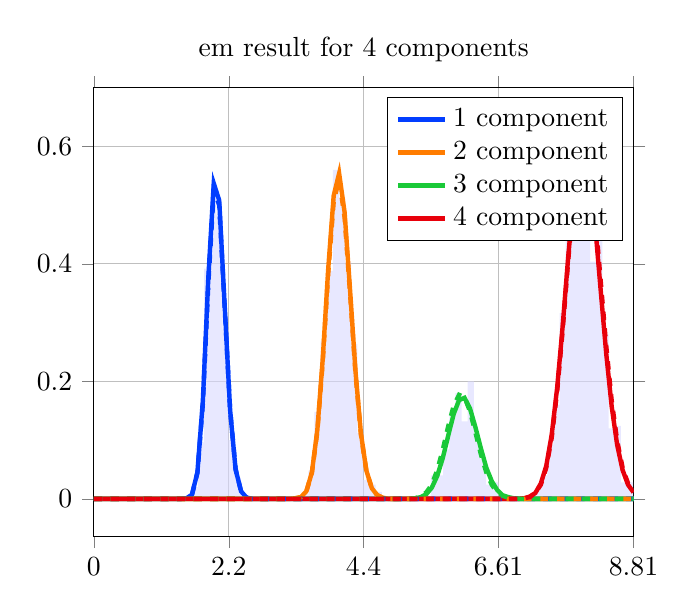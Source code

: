 \begin{tikzpicture}
\begin{axis}[title={em result for 4 components}, yticklabel style={/pgf/number format/fixed,
            /pgf/number format/precision=3}, grid={major}, yminorgrids={true}, tick align={outside}, xtick={0.0,2.202,4.403,6.605,8.807}, xmin={0.0}, xmax={8.807}, scaled y ticks={false}]
    \addplot[ybar interval, fill={blue!15}, forget plot, opacity={0.6}, draw={none}, bar width={5.0e-6}]
        table[row sep={\\}]
        {
            \\
            1.5  0.004  \\
            1.6  0.02  \\
            1.7  0.096  \\
            1.8  0.392  \\
            1.9  0.516  \\
            2.0  0.484  \\
            2.1  0.288  \\
            2.2  0.1  \\
            2.3  0.036  \\
            2.4  0.004  \\
            2.5  0.004  \\
            2.6  0.0  \\
            2.7  0.0  \\
            2.8  0.0  \\
            2.9  0.0  \\
            3.0  0.0  \\
            3.1  0.0  \\
            3.2  0.0  \\
            3.3  0.0  \\
            3.4  0.008  \\
            3.5  0.048  \\
            3.6  0.148  \\
            3.7  0.268  \\
            3.8  0.388  \\
            3.9  0.56  \\
            4.0  0.512  \\
            4.1  0.404  \\
            4.2  0.264  \\
            4.3  0.112  \\
            4.4  0.032  \\
            4.5  0.024  \\
            4.6  0.012  \\
            4.7  0.0  \\
            4.8  0.0  \\
            4.9  0.0  \\
            5.0  0.0  \\
            5.1  0.0  \\
            5.2  0.004  \\
            5.3  0.0  \\
            5.4  0.004  \\
            5.5  0.04  \\
            5.6  0.04  \\
            5.7  0.084  \\
            5.8  0.148  \\
            5.9  0.18  \\
            6.0  0.132  \\
            6.1  0.2  \\
            6.2  0.104  \\
            6.3  0.068  \\
            6.4  0.024  \\
            6.5  0.028  \\
            6.6  0.004  \\
            6.7  0.0  \\
            6.8  0.0  \\
            6.9  0.004  \\
            7.0  0.004  \\
            7.1  0.0  \\
            7.2  0.016  \\
            7.3  0.04  \\
            7.4  0.092  \\
            7.5  0.16  \\
            7.6  0.316  \\
            7.7  0.472  \\
            7.8  0.5  \\
            7.9  0.636  \\
            8.0  0.536  \\
            8.1  0.404  \\
            8.2  0.452  \\
            8.3  0.28  \\
            8.4  0.12  \\
            8.5  0.124  \\
            8.6  0.028  \\
            8.7  0.028  \\
            8.8  0.004  \\
            8.9  0.0  \\
        }
        ;
    \addplot[style={{ultra thick}}, color={rgb,1:red,0.008;green,0.243;blue,1.0}]
        table[row sep={\\}]
        {
            \\
            0.0  0.0  \\
            0.089  3.255e-187  \\
            0.178  4.264e-131  \\
            0.267  7.072e-100  \\
            0.356  7.511e-79  \\
            0.445  2.072e-63  \\
            0.534  1.675e-51  \\
            0.623  4.94e-42  \\
            0.712  2.393e-34  \\
            0.801  5.026e-28  \\
            0.89  8.878e-23  \\
            0.979  2.117e-18  \\
            1.067  9.655e-15  \\
            1.156  1.098e-11  \\
            1.245  3.829e-9  \\
            1.334  4.817e-7  \\
            1.423  2.494e-5  \\
            1.512  0.001  \\
            1.601  0.007  \\
            1.69  0.045  \\
            1.779  0.167  \\
            1.868  0.376  \\
            1.957  0.537  \\
            2.046  0.508  \\
            2.135  0.329  \\
            2.224  0.151  \\
            2.313  0.05  \\
            2.402  0.013  \\
            2.491  0.002  \\
            2.58  0.0  \\
            2.669  3.996e-5  \\
            2.758  3.699e-6  \\
            2.847  2.783e-7  \\
            2.936  1.723e-8  \\
            3.024  8.885e-10  \\
            3.113  3.856e-11  \\
            3.202  1.422e-12  \\
            3.291  4.495e-14  \\
            3.38  1.229e-15  \\
            3.469  2.926e-17  \\
            3.558  6.11e-19  \\
            3.647  1.127e-20  \\
            3.736  1.845e-22  \\
            3.825  2.698e-24  \\
            3.914  3.543e-26  \\
            4.003  4.198e-28  \\
            4.092  4.507e-30  \\
            4.181  4.404e-32  \\
            4.27  3.932e-34  \\
            4.359  3.219e-36  \\
            4.448  2.426e-38  \\
            4.537  1.688e-40  \\
            4.626  1.088e-42  \\
            4.715  6.515e-45  \\
            4.804  3.633e-47  \\
            4.893  1.892e-49  \\
            4.982  9.228e-52  \\
            5.07  4.223e-54  \\
            5.159  1.817e-56  \\
            5.248  7.372e-59  \\
            5.337  2.824e-61  \\
            5.426  1.023e-63  \\
            5.515  3.516e-66  \\
            5.604  1.147e-68  \\
            5.693  3.557e-71  \\
            5.782  1.051e-73  \\
            5.871  2.962e-76  \\
            5.96  7.976e-79  \\
            6.049  2.054e-81  \\
            6.138  5.067e-84  \\
            6.227  1.199e-86  \\
            6.316  2.723e-89  \\
            6.405  5.946e-92  \\
            6.494  1.249e-94  \\
            6.583  2.528e-97  \\
            6.672  4.934e-100  \\
            6.761  9.294e-103  \\
            6.85  1.691e-105  \\
            6.939  2.976e-108  \\
            7.027  5.068e-111  \\
            7.116  8.359e-114  \\
            7.205  1.336e-116  \\
            7.294  2.073e-119  \\
            7.383  3.121e-122  \\
            7.472  4.565e-125  \\
            7.561  6.492e-128  \\
            7.65  8.98e-131  \\
            7.739  1.209e-133  \\
            7.828  1.586e-136  \\
            7.917  2.027e-139  \\
            8.006  2.527e-142  \\
            8.095  3.073e-145  \\
            8.184  3.649e-148  \\
            8.273  4.231e-151  \\
            8.362  4.795e-154  \\
            8.451  5.313e-157  \\
            8.54  5.758e-160  \\
            8.629  6.106e-163  \\
            8.718  6.34e-166  \\
            8.807  6.448e-169  \\
        }
        ;
    \addlegendentry {1 component}
    \addplot[style={{ultra thick}}, color={rgb,1:red,1.0;green,0.486;blue,0.0}]
        table[row sep={\\}]
        {
            \\
            0.0  0.0  \\
            0.089  0.0  \\
            0.178  0.0  \\
            0.267  9.03e-308  \\
            0.356  8.184e-262  \\
            0.445  4.942e-227  \\
            0.534  2.545e-199  \\
            0.623  1.734e-176  \\
            0.712  3.175e-157  \\
            0.801  1.09e-140  \\
            0.89  2.639e-126  \\
            0.979  1.162e-113  \\
            1.067  1.871e-102  \\
            1.156  1.871e-92  \\
            1.245  1.755e-83  \\
            1.334  2.141e-75  \\
            1.423  4.423e-68  \\
            1.512  1.919e-61  \\
            1.601  2.089e-55  \\
            1.69  6.633e-50  \\
            1.779  6.967e-45  \\
            1.868  2.697e-40  \\
            1.957  4.224e-36  \\
            2.046  2.899e-32  \\
            2.135  9.358e-29  \\
            2.224  1.511e-25  \\
            2.313  1.288e-22  \\
            2.402  6.086e-20  \\
            2.491  1.663e-17  \\
            2.58  2.733e-15  \\
            2.669  2.794e-13  \\
            2.758  1.833e-11  \\
            2.847  7.943e-10  \\
            2.936  2.331e-8  \\
            3.024  4.743e-7  \\
            3.113  6.834e-6  \\
            3.202  7.11e-5  \\
            3.291  0.001  \\
            3.38  0.003  \\
            3.469  0.013  \\
            3.558  0.045  \\
            3.647  0.117  \\
            3.736  0.239  \\
            3.825  0.392  \\
            3.914  0.516  \\
            4.003  0.554  \\
            4.092  0.488  \\
            4.181  0.356  \\
            4.27  0.217  \\
            4.359  0.111  \\
            4.448  0.048  \\
            4.537  0.018  \\
            4.626  0.006  \\
            4.715  0.002  \\
            4.804  0.0  \\
            4.893  7.616e-5  \\
            4.982  1.383e-5  \\
            5.07  2.211e-6  \\
            5.159  3.128e-7  \\
            5.248  3.929e-8  \\
            5.337  4.402e-9  \\
            5.426  4.414e-10  \\
            5.515  3.976e-11  \\
            5.604  3.229e-12  \\
            5.693  2.372e-13  \\
            5.782  1.58e-14  \\
            5.871  9.581e-16  \\
            5.96  5.301e-17  \\
            6.049  2.683e-18  \\
            6.138  1.246e-19  \\
            6.227  5.322e-21  \\
            6.316  2.096e-22  \\
            6.405  7.623e-24  \\
            6.494  2.568e-25  \\
            6.583  8.025e-27  \\
            6.672  2.332e-28  \\
            6.761  6.313e-30  \\
            6.85  1.595e-31  \\
            6.939  3.767e-33  \\
            7.027  8.334e-35  \\
            7.116  1.73e-36  \\
            7.205  3.373e-38  \\
            7.294  6.189e-40  \\
            7.383  1.07e-41  \\
            7.472  1.747e-43  \\
            7.561  2.694e-45  \\
            7.65  3.932e-47  \\
            7.739  5.438e-49  \\
            7.828  7.134e-51  \\
            7.917  8.89e-53  \\
            8.006  1.053e-54  \\
            8.095  1.188e-56  \\
            8.184  1.277e-58  \\
            8.273  1.31e-60  \\
            8.362  1.283e-62  \\
            8.451  1.201e-64  \\
            8.54  1.076e-66  \\
            8.629  9.225e-69  \\
            8.718  7.584e-71  \\
            8.807  5.981e-73  \\
        }
        ;
    \addlegendentry {2 component}
    \addplot[style={{ultra thick}}, color={rgb,1:red,0.102;green,0.788;blue,0.22}]
        table[row sep={\\}]
        {
            \\
            0.0  0.0  \\
            0.089  0.0  \\
            0.178  0.0  \\
            0.267  0.0  \\
            0.356  0.0  \\
            0.445  0.0  \\
            0.534  0.0  \\
            0.623  0.0  \\
            0.712  0.0  \\
            0.801  7.786e-301  \\
            0.89  2.895e-277  \\
            0.979  2.612e-256  \\
            1.067  1.632e-237  \\
            1.156  1.567e-220  \\
            1.245  4.299e-205  \\
            1.334  5.503e-191  \\
            1.423  4.884e-178  \\
            1.512  4.155e-166  \\
            1.601  4.43e-155  \\
            1.69  7.41e-145  \\
            1.779  2.352e-135  \\
            1.868  1.666e-126  \\
            1.957  3.03e-118  \\
            2.046  1.595e-110  \\
            2.135  2.703e-103  \\
            2.224  1.618e-96  \\
            2.313  3.708e-90  \\
            2.402  3.501e-84  \\
            2.491  1.452e-78  \\
            2.58  2.804e-73  \\
            2.669  2.655e-68  \\
            2.758  1.291e-63  \\
            2.847  3.364e-59  \\
            2.936  4.883e-55  \\
            3.024  4.087e-51  \\
            3.113  2.037e-47  \\
            3.202  6.222e-44  \\
            3.291  1.197e-40  \\
            3.38  1.486e-37  \\
            3.469  1.219e-34  \\
            3.558  6.737e-32  \\
            3.647  2.561e-29  \\
            3.736  6.816e-27  \\
            3.825  1.291e-24  \\
            3.914  1.769e-22  \\
            4.003  1.779e-20  \\
            4.092  1.33e-18  \\
            4.181  7.496e-17  \\
            4.27  3.22e-15  \\
            4.359  1.066e-13  \\
            4.448  2.751e-12  \\
            4.537  5.585e-11  \\
            4.626  9.004e-10  \\
            4.715  1.163e-8  \\
            4.804  1.214e-7  \\
            4.893  1.032e-6  \\
            4.982  7.192e-6  \\
            5.07  4.141e-5  \\
            5.159  0.0  \\
            5.248  0.001  \\
            5.337  0.003  \\
            5.426  0.008  \\
            5.515  0.019  \\
            5.604  0.039  \\
            5.693  0.069  \\
            5.782  0.107  \\
            5.871  0.144  \\
            5.96  0.168  \\
            6.049  0.172  \\
            6.138  0.154  \\
            6.227  0.122  \\
            6.316  0.086  \\
            6.405  0.053  \\
            6.494  0.03  \\
            6.583  0.015  \\
            6.672  0.006  \\
            6.761  0.003  \\
            6.85  0.001  \\
            6.939  0.0  \\
            7.027  8.956e-5  \\
            7.116  2.398e-5  \\
            7.205  5.849e-6  \\
            7.294  1.302e-6  \\
            7.383  2.651e-7  \\
            7.472  4.948e-8  \\
            7.561  8.483e-9  \\
            7.65  1.339e-9  \\
            7.739  1.948e-10  \\
            7.828  2.619e-11  \\
            7.917  3.259e-12  \\
            8.006  3.761e-13  \\
            8.095  4.029e-14  \\
            8.184  4.016e-15  \\
            8.273  3.729e-16  \\
            8.362  3.231e-17  \\
            8.451  2.616e-18  \\
            8.54  1.982e-19  \\
            8.629  1.407e-20  \\
            8.718  9.371e-22  \\
            8.807  5.865e-23  \\
        }
        ;
    \addlegendentry {3 component}
    \addplot[style={{ultra thick}}, color={rgb,1:red,0.91;green,0.0;blue,0.043}]
        table[row sep={\\}]
        {
            \\
            0.0  0.0  \\
            0.089  0.0  \\
            0.178  0.0  \\
            0.267  0.0  \\
            0.356  0.0  \\
            0.445  0.0  \\
            0.534  0.0  \\
            0.623  0.0  \\
            0.712  0.0  \\
            0.801  0.0  \\
            0.89  0.0  \\
            0.979  0.0  \\
            1.067  0.0  \\
            1.156  0.0  \\
            1.245  0.0  \\
            1.334  0.0  \\
            1.423  3.938e-314  \\
            1.512  5.832e-297  \\
            1.601  5.415e-281  \\
            1.69  4.252e-266  \\
            1.779  3.639e-252  \\
            1.868  4.214e-239  \\
            1.957  7.954e-227  \\
            2.046  2.876e-215  \\
            2.135  2.293e-204  \\
            2.224  4.559e-194  \\
            2.313  2.522e-184  \\
            2.402  4.275e-175  \\
            2.491  2.419e-166  \\
            2.58  4.938e-158  \\
            2.669  3.895e-150  \\
            2.758  1.264e-142  \\
            2.847  1.785e-135  \\
            2.936  1.155e-128  \\
            3.024  3.585e-122  \\
            3.113  5.574e-116  \\
            3.202  4.512e-110  \\
            3.291  1.972e-104  \\
            3.38  4.805e-99  \\
            3.469  6.731e-94  \\
            3.558  5.575e-89  \\
            3.647  2.802e-84  \\
            3.736  8.755e-80  \\
            3.825  1.739e-75  \\
            3.914  2.241e-71  \\
            4.003  1.911e-67  \\
            4.092  1.099e-63  \\
            4.181  4.328e-60  \\
            4.27  1.188e-56  \\
            4.359  2.303e-53  \\
            4.448  3.202e-50  \\
            4.537  3.234e-47  \\
            4.626  2.402e-44  \\
            4.715  1.327e-41  \\
            4.804  5.52e-39  \\
            4.893  1.745e-36  \\
            4.982  4.236e-34  \\
            5.07  7.969e-32  \\
            5.159  1.172e-29  \\
            5.248  1.36e-27  \\
            5.337  1.254e-25  \\
            5.426  9.261e-24  \\
            5.515  5.517e-22  \\
            5.604  2.67e-20  \\
            5.693  1.056e-18  \\
            5.782  3.439e-17  \\
            5.871  9.266e-16  \\
            5.96  2.078e-14  \\
            6.049  3.901e-13  \\
            6.138  6.16e-12  \\
            6.227  8.224e-11  \\
            6.316  9.328e-10  \\
            6.405  9.029e-9  \\
            6.494  7.491e-8  \\
            6.583  5.349e-7  \\
            6.672  3.301e-6  \\
            6.761  1.767e-5  \\
            6.85  8.24e-5  \\
            6.939  0.0  \\
            7.027  0.001  \\
            7.116  0.004  \\
            7.205  0.01  \\
            7.294  0.026  \\
            7.383  0.056  \\
            7.472  0.109  \\
            7.561  0.189  \\
            7.65  0.293  \\
            7.739  0.409  \\
            7.828  0.512  \\
            7.917  0.579  \\
            8.006  0.593  \\
            8.095  0.549  \\
            8.184  0.462  \\
            8.273  0.353  \\
            8.362  0.247  \\
            8.451  0.157  \\
            8.54  0.092  \\
            8.629  0.049  \\
            8.718  0.024  \\
            8.807  0.011  \\
        }
        ;
    \addlegendentry {4 component}
    \addplot[style={{ultra thick, dashed}}, color={rgb,1:red,0.008;green,0.243;blue,1.0}]
        table[row sep={\\}]
        {
            \\
            0.0  0.0  \\
            0.089  5.097e-187  \\
            0.178  5.61e-131  \\
            0.267  8.469e-100  \\
            0.356  8.46e-79  \\
            0.445  2.234e-63  \\
            0.534  1.75e-51  \\
            0.623  5.036e-42  \\
            0.712  2.394e-34  \\
            0.801  4.957e-28  \\
            0.89  8.664e-23  \\
            0.979  2.049e-18  \\
            1.067  9.294e-15  \\
            1.156  1.053e-11  \\
            1.245  3.665e-9  \\
            1.334  4.607e-7  \\
            1.423  2.387e-5  \\
            1.512  0.001  \\
            1.601  0.007  \\
            1.69  0.044  \\
            1.779  0.162  \\
            1.868  0.366  \\
            1.957  0.525  \\
            2.046  0.5  \\
            2.135  0.326  \\
            2.224  0.151  \\
            2.313  0.051  \\
            2.402  0.013  \\
            2.491  0.002  \\
            2.58  0.0  \\
            2.669  4.16e-5  \\
            2.758  3.887e-6  \\
            2.847  2.953e-7  \\
            2.936  1.847e-8  \\
            3.024  9.618e-10  \\
            3.113  4.217e-11  \\
            3.202  1.572e-12  \\
            3.291  5.024e-14  \\
            3.38  1.389e-15  \\
            3.469  3.344e-17  \\
            3.558  7.063e-19  \\
            3.647  1.318e-20  \\
            3.736  2.183e-22  \\
            3.825  3.232e-24  \\
            3.914  4.295e-26  \\
            4.003  5.151e-28  \\
            4.092  5.6e-30  \\
            4.181  5.54e-32  \\
            4.27  5.009e-34  \\
            4.359  4.154e-36  \\
            4.448  3.171e-38  \\
            4.537  2.235e-40  \\
            4.626  1.46e-42  \\
            4.715  8.856e-45  \\
            4.804  5.005e-47  \\
            4.893  2.642e-49  \\
            4.982  1.306e-51  \\
            5.07  6.057e-54  \\
            5.159  2.643e-56  \\
            5.248  1.087e-58  \\
            5.337  4.221e-61  \\
            5.426  1.551e-63  \\
            5.515  5.404e-66  \\
            5.604  1.787e-68  \\
            5.693  5.623e-71  \\
            5.782  1.685e-73  \\
            5.871  4.818e-76  \\
            5.96  1.316e-78  \\
            6.049  3.438e-81  \\
            6.138  8.604e-84  \\
            6.227  2.065e-86  \\
            6.316  4.76e-89  \\
            6.405  1.054e-91  \\
            6.494  2.248e-94  \\
            6.583  4.617e-97  \\
            6.672  9.145e-100  \\
            6.761  1.748e-102  \\
            6.85  3.229e-105  \\
            6.939  5.767e-108  \\
            7.027  9.969e-111  \\
            7.116  1.669e-113  \\
            7.205  2.709e-116  \\
            7.294  4.265e-119  \\
            7.383  6.52e-122  \\
            7.472  9.683e-125  \\
            7.561  1.398e-127  \\
            7.65  1.963e-130  \\
            7.739  2.685e-133  \\
            7.828  3.575e-136  \\
            7.917  4.641e-139  \\
            8.006  5.874e-142  \\
            8.095  7.255e-145  \\
            8.184  8.748e-148  \\
            8.273  1.03e-150  \\
            8.362  1.186e-153  \\
            8.451  1.334e-156  \\
            8.54  1.469e-159  \\
            8.629  1.582e-162  \\
            8.718  1.669e-165  \\
            8.807  1.724e-168  \\
        }
        ;
    \addplot[style={{ultra thick, dashed}}, color={rgb,1:red,1.0;green,0.486;blue,0.0}]
        table[row sep={\\}]
        {
            \\
            0.0  0.0  \\
            0.089  0.0  \\
            0.178  0.0  \\
            0.267  5.407e-308  \\
            0.356  5.251e-262  \\
            0.445  3.342e-227  \\
            0.534  1.795e-199  \\
            0.623  1.266e-176  \\
            0.712  2.388e-157  \\
            0.801  8.406e-141  \\
            0.89  2.082e-126  \\
            0.979  9.353e-114  \\
            1.067  1.532e-102  \\
            1.156  1.556e-92  \\
            1.245  1.481e-83  \\
            1.334  1.83e-75  \\
            1.423  3.826e-68  \\
            1.512  1.678e-61  \\
            1.601  1.845e-55  \\
            1.69  5.911e-50  \\
            1.779  6.261e-45  \\
            1.868  2.443e-40  \\
            1.957  3.853e-36  \\
            2.046  2.662e-32  \\
            2.135  8.646e-29  \\
            2.224  1.404e-25  \\
            2.313  1.203e-22  \\
            2.402  5.712e-20  \\
            2.491  1.568e-17  \\
            2.58  2.588e-15  \\
            2.669  2.656e-13  \\
            2.758  1.749e-11  \\
            2.847  7.605e-10  \\
            2.936  2.239e-8  \\
            3.024  4.568e-7  \\
            3.113  6.6e-6  \\
            3.202  6.883e-5  \\
            3.291  0.001  \\
            3.38  0.003  \\
            3.469  0.013  \\
            3.558  0.044  \\
            3.647  0.114  \\
            3.736  0.234  \\
            3.825  0.384  \\
            3.914  0.506  \\
            4.003  0.544  \\
            4.092  0.479  \\
            4.181  0.35  \\
            4.27  0.213  \\
            4.359  0.109  \\
            4.448  0.047  \\
            4.537  0.018  \\
            4.626  0.006  \\
            4.715  0.002  \\
            4.804  0.0  \\
            4.893  7.505e-5  \\
            4.982  1.363e-5  \\
            5.07  2.178e-6  \\
            5.159  3.08e-7  \\
            5.248  3.867e-8  \\
            5.337  4.33e-9  \\
            5.426  4.34e-10  \\
            5.515  3.907e-11  \\
            5.604  3.171e-12  \\
            5.693  2.327e-13  \\
            5.782  1.549e-14  \\
            5.871  9.386e-16  \\
            5.96  5.188e-17  \\
            6.049  2.624e-18  \\
            6.138  1.217e-19  \\
            6.227  5.193e-21  \\
            6.316  2.042e-22  \\
            6.405  7.42e-24  \\
            6.494  2.496e-25  \\
            6.583  7.791e-27  \\
            6.672  2.261e-28  \\
            6.761  6.112e-30  \\
            6.85  1.542e-31  \\
            6.939  3.637e-33  \\
            7.027  8.034e-35  \\
            7.116  1.665e-36  \\
            7.205  3.241e-38  \\
            7.294  5.937e-40  \\
            7.383  1.025e-41  \\
            7.472  1.67e-43  \\
            7.561  2.571e-45  \\
            7.65  3.746e-47  \\
            7.739  5.171e-49  \\
            7.828  6.772e-51  \\
            7.917  8.423e-53  \\
            8.006  9.961e-55  \\
            8.095  1.121e-56  \\
            8.184  1.203e-58  \\
            8.273  1.231e-60  \\
            8.362  1.203e-62  \\
            8.451  1.124e-64  \\
            8.54  1.005e-66  \\
            8.629  8.599e-69  \\
            8.718  7.054e-71  \\
            8.807  5.551e-73  \\
        }
        ;
    \addplot[style={{ultra thick, dashed}}, color={rgb,1:red,0.102;green,0.788;blue,0.22}]
        table[row sep={\\}]
        {
            \\
            0.0  0.0  \\
            0.089  0.0  \\
            0.178  0.0  \\
            0.267  0.0  \\
            0.356  0.0  \\
            0.445  0.0  \\
            0.534  0.0  \\
            0.623  0.0  \\
            0.712  0.0  \\
            0.801  1.234e-299  \\
            0.89  4.334e-276  \\
            0.979  3.696e-255  \\
            1.067  2.187e-236  \\
            1.156  1.991e-219  \\
            1.245  5.181e-204  \\
            1.334  6.296e-190  \\
            1.423  5.309e-177  \\
            1.512  4.293e-165  \\
            1.601  4.353e-154  \\
            1.69  6.929e-144  \\
            1.779  2.094e-134  \\
            1.868  1.413e-125  \\
            1.957  2.447e-117  \\
            2.046  1.228e-109  \\
            2.135  1.983e-102  \\
            2.224  1.131e-95  \\
            2.313  2.473e-89  \\
            2.402  2.228e-83  \\
            2.491  8.817e-78  \\
            2.58  1.625e-72  \\
            2.669  1.468e-67  \\
            2.758  6.815e-63  \\
            2.847  1.696e-58  \\
            2.936  2.35e-54  \\
            3.024  1.879e-50  \\
            3.113  8.942e-47  \\
            3.202  2.61e-43  \\
            3.291  4.796e-40  \\
            3.38  5.691e-37  \\
            3.469  4.459e-34  \\
            3.558  2.356e-31  \\
            3.647  8.56e-29  \\
            3.736  2.178e-26  \\
            3.825  3.944e-24  \\
            3.914  5.167e-22  \\
            4.003  4.967e-20  \\
            4.092  3.552e-18  \\
            4.181  1.913e-16  \\
            4.27  7.86e-15  \\
            4.359  2.489e-13  \\
            4.448  6.143e-12  \\
            4.537  1.193e-10  \\
            4.626  1.84e-9  \\
            4.715  2.274e-8  \\
            4.804  2.27e-7  \\
            4.893  1.846e-6  \\
            4.982  1.231e-5  \\
            5.07  6.782e-5  \\
            5.159  0.0  \\
            5.248  0.001  \\
            5.337  0.004  \\
            5.426  0.011  \\
            5.515  0.024  \\
            5.604  0.049  \\
            5.693  0.083  \\
            5.782  0.123  \\
            5.871  0.158  \\
            5.96  0.177  \\
            6.049  0.173  \\
            6.138  0.149  \\
            6.227  0.113  \\
            6.316  0.076  \\
            6.405  0.045  \\
            6.494  0.024  \\
            6.583  0.011  \\
            6.672  0.005  \\
            6.761  0.002  \\
            6.85  0.001  \\
            6.939  0.0  \\
            7.027  5.606e-5  \\
            7.116  1.438e-5  \\
            7.205  3.357e-6  \\
            7.294  7.155e-7  \\
            7.383  1.395e-7  \\
            7.472  2.494e-8  \\
            7.561  4.095e-9  \\
            7.65  6.188e-10  \\
            7.739  8.624e-11  \\
            7.828  1.111e-11  \\
            7.917  1.324e-12  \\
            8.006  1.462e-13  \\
            8.095  1.501e-14  \\
            8.184  1.433e-15  \\
            8.273  1.274e-16  \\
            8.362  1.057e-17  \\
            8.451  8.2e-19  \\
            8.54  5.951e-20  \\
            8.629  4.047e-21  \\
            8.718  2.582e-22  \\
            8.807  1.548e-23  \\
        }
        ;
    \addplot[style={{ultra thick, dashed}}, color={rgb,1:red,0.91;green,0.0;blue,0.043}]
        table[row sep={\\}]
        {
            \\
            0.0  0.0  \\
            0.089  0.0  \\
            0.178  0.0  \\
            0.267  0.0  \\
            0.356  0.0  \\
            0.445  0.0  \\
            0.534  0.0  \\
            0.623  0.0  \\
            0.712  0.0  \\
            0.801  0.0  \\
            0.89  0.0  \\
            0.979  0.0  \\
            1.067  0.0  \\
            1.156  0.0  \\
            1.245  0.0  \\
            1.334  0.0  \\
            1.423  2.062e-314  \\
            1.512  3.076e-297  \\
            1.601  2.875e-281  \\
            1.69  2.274e-266  \\
            1.779  1.96e-252  \\
            1.868  2.287e-239  \\
            1.957  4.35e-227  \\
            2.046  1.585e-215  \\
            2.135  1.274e-204  \\
            2.224  2.553e-194  \\
            2.313  1.423e-184  \\
            2.402  2.432e-175  \\
            2.491  1.388e-166  \\
            2.58  2.856e-158  \\
            2.669  2.272e-150  \\
            2.758  7.434e-143  \\
            2.847  1.059e-135  \\
            2.936  6.907e-129  \\
            3.024  2.163e-122  \\
            3.113  3.392e-116  \\
            3.202  2.77e-110  \\
            3.291  1.221e-104  \\
            3.38  3.001e-99  \\
            3.469  4.242e-94  \\
            3.558  3.544e-89  \\
            3.647  1.797e-84  \\
            3.736  5.665e-80  \\
            3.825  1.135e-75  \\
            3.914  1.476e-71  \\
            4.003  1.271e-67  \\
            4.092  7.369e-64  \\
            4.181  2.93e-60  \\
            4.27  8.111e-57  \\
            4.359  1.587e-53  \\
            4.448  2.227e-50  \\
            4.537  2.27e-47  \\
            4.626  1.702e-44  \\
            4.715  9.491e-42  \\
            4.804  3.983e-39  \\
            4.893  1.271e-36  \\
            4.982  3.114e-34  \\
            5.07  5.912e-32  \\
            5.159  8.778e-30  \\
            5.248  1.028e-27  \\
            5.337  9.566e-26  \\
            5.426  7.13e-24  \\
            5.515  4.288e-22  \\
            5.604  2.095e-20  \\
            5.693  8.366e-19  \\
            5.782  2.749e-17  \\
            5.871  7.477e-16  \\
            5.96  1.693e-14  \\
            6.049  3.208e-13  \\
            6.138  5.113e-12  \\
            6.227  6.892e-11  \\
            6.316  7.891e-10  \\
            6.405  7.71e-9  \\
            6.494  6.458e-8  \\
            6.583  4.656e-7  \\
            6.672  2.901e-6  \\
            6.761  1.568e-5  \\
            6.85  7.38e-5  \\
            6.939  0.0  \\
            7.027  0.001  \\
            7.116  0.003  \\
            7.205  0.01  \\
            7.294  0.024  \\
            7.383  0.053  \\
            7.472  0.104  \\
            7.561  0.183  \\
            7.65  0.286  \\
            7.739  0.403  \\
            7.828  0.51  \\
            7.917  0.582  \\
            8.006  0.601  \\
            8.095  0.562  \\
            8.184  0.478  \\
            8.273  0.369  \\
            8.362  0.26  \\
            8.451  0.167  \\
            8.54  0.099  \\
            8.629  0.053  \\
            8.718  0.026  \\
            8.807  0.012  \\
        }
        ;
\end{axis}
\end{tikzpicture}
